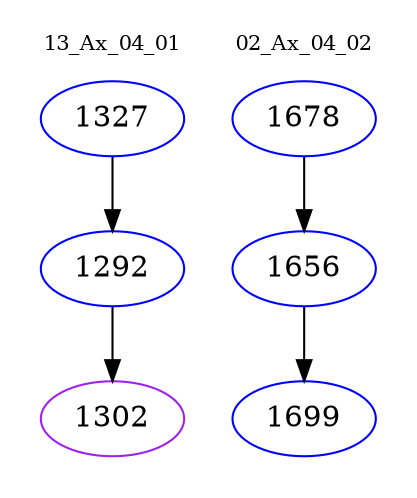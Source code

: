 digraph{
subgraph cluster_0 {
color = white
label = "13_Ax_04_01";
fontsize=10;
T0_1327 [label="1327", color="blue"]
T0_1327 -> T0_1292 [color="black"]
T0_1292 [label="1292", color="blue"]
T0_1292 -> T0_1302 [color="black"]
T0_1302 [label="1302", color="purple"]
}
subgraph cluster_1 {
color = white
label = "02_Ax_04_02";
fontsize=10;
T1_1678 [label="1678", color="blue"]
T1_1678 -> T1_1656 [color="black"]
T1_1656 [label="1656", color="blue"]
T1_1656 -> T1_1699 [color="black"]
T1_1699 [label="1699", color="blue"]
}
}
